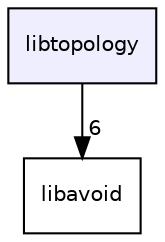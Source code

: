 digraph "libtopology" {
  compound=true
  node [ fontsize="10", fontname="Helvetica"];
  edge [ labelfontsize="10", labelfontname="Helvetica"];
  dir_9774d2e3a05a0c738a7091444344e660 [shape=box, label="libtopology", style="filled", fillcolor="#eeeeff", pencolor="black", URL="dir_9774d2e3a05a0c738a7091444344e660.html"];
  dir_20f5eb0680cc3e21ff9fb26a3a2337a6 [shape=box label="libavoid" URL="dir_20f5eb0680cc3e21ff9fb26a3a2337a6.html"];
  dir_9774d2e3a05a0c738a7091444344e660->dir_20f5eb0680cc3e21ff9fb26a3a2337a6 [headlabel="6", labeldistance=1.5 headhref="dir_000002_000000.html"];
}
